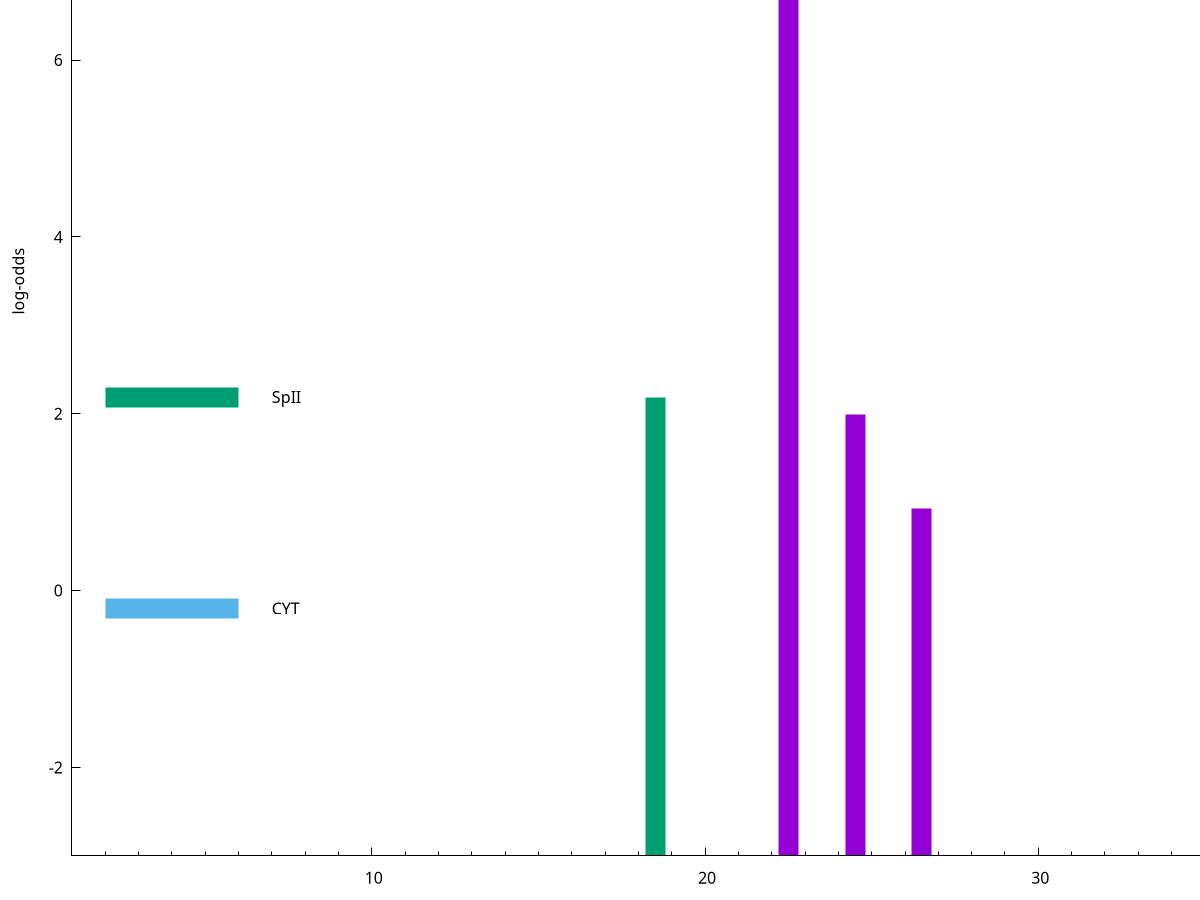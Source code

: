 set title "LipoP predictions for SRR4065641.gff"
set size 2., 1.4
set xrange [1:70] 
set mxtics 10
set yrange [-3:10]
set y2range [0:13]
set ylabel "log-odds"
set term postscript eps color solid "Helvetica" 30
set output "SRR4065641.gff18.eps"
set arrow from 2,8.26031 to 6,8.26031 nohead lt 1 lw 20
set label "SpI" at 7,8.26031
set arrow from 2,2.189 to 6,2.189 nohead lt 2 lw 20
set label "SpII" at 7,2.189
set arrow from 2,-0.200913 to 6,-0.200913 nohead lt 3 lw 20
set label "CYT" at 7,-0.200913
set arrow from 2,8.26031 to 6,8.26031 nohead lt 1 lw 20
set label "SpI" at 7,8.26031
# NOTE: The scores below are the log-odds scores with the threshold
# NOTE: subtracted (a hack to make gnuplot make the histogram all
# NOTE: look nice).
plot "-" axes x1y2 title "" with impulses lt 2 lw 20, "-" axes x1y2 title "" with impulses lt 1 lw 20
18.500000 5.189000
e
22.500000 11.230500
24.500000 4.994050
26.500000 3.923926
e
exit
